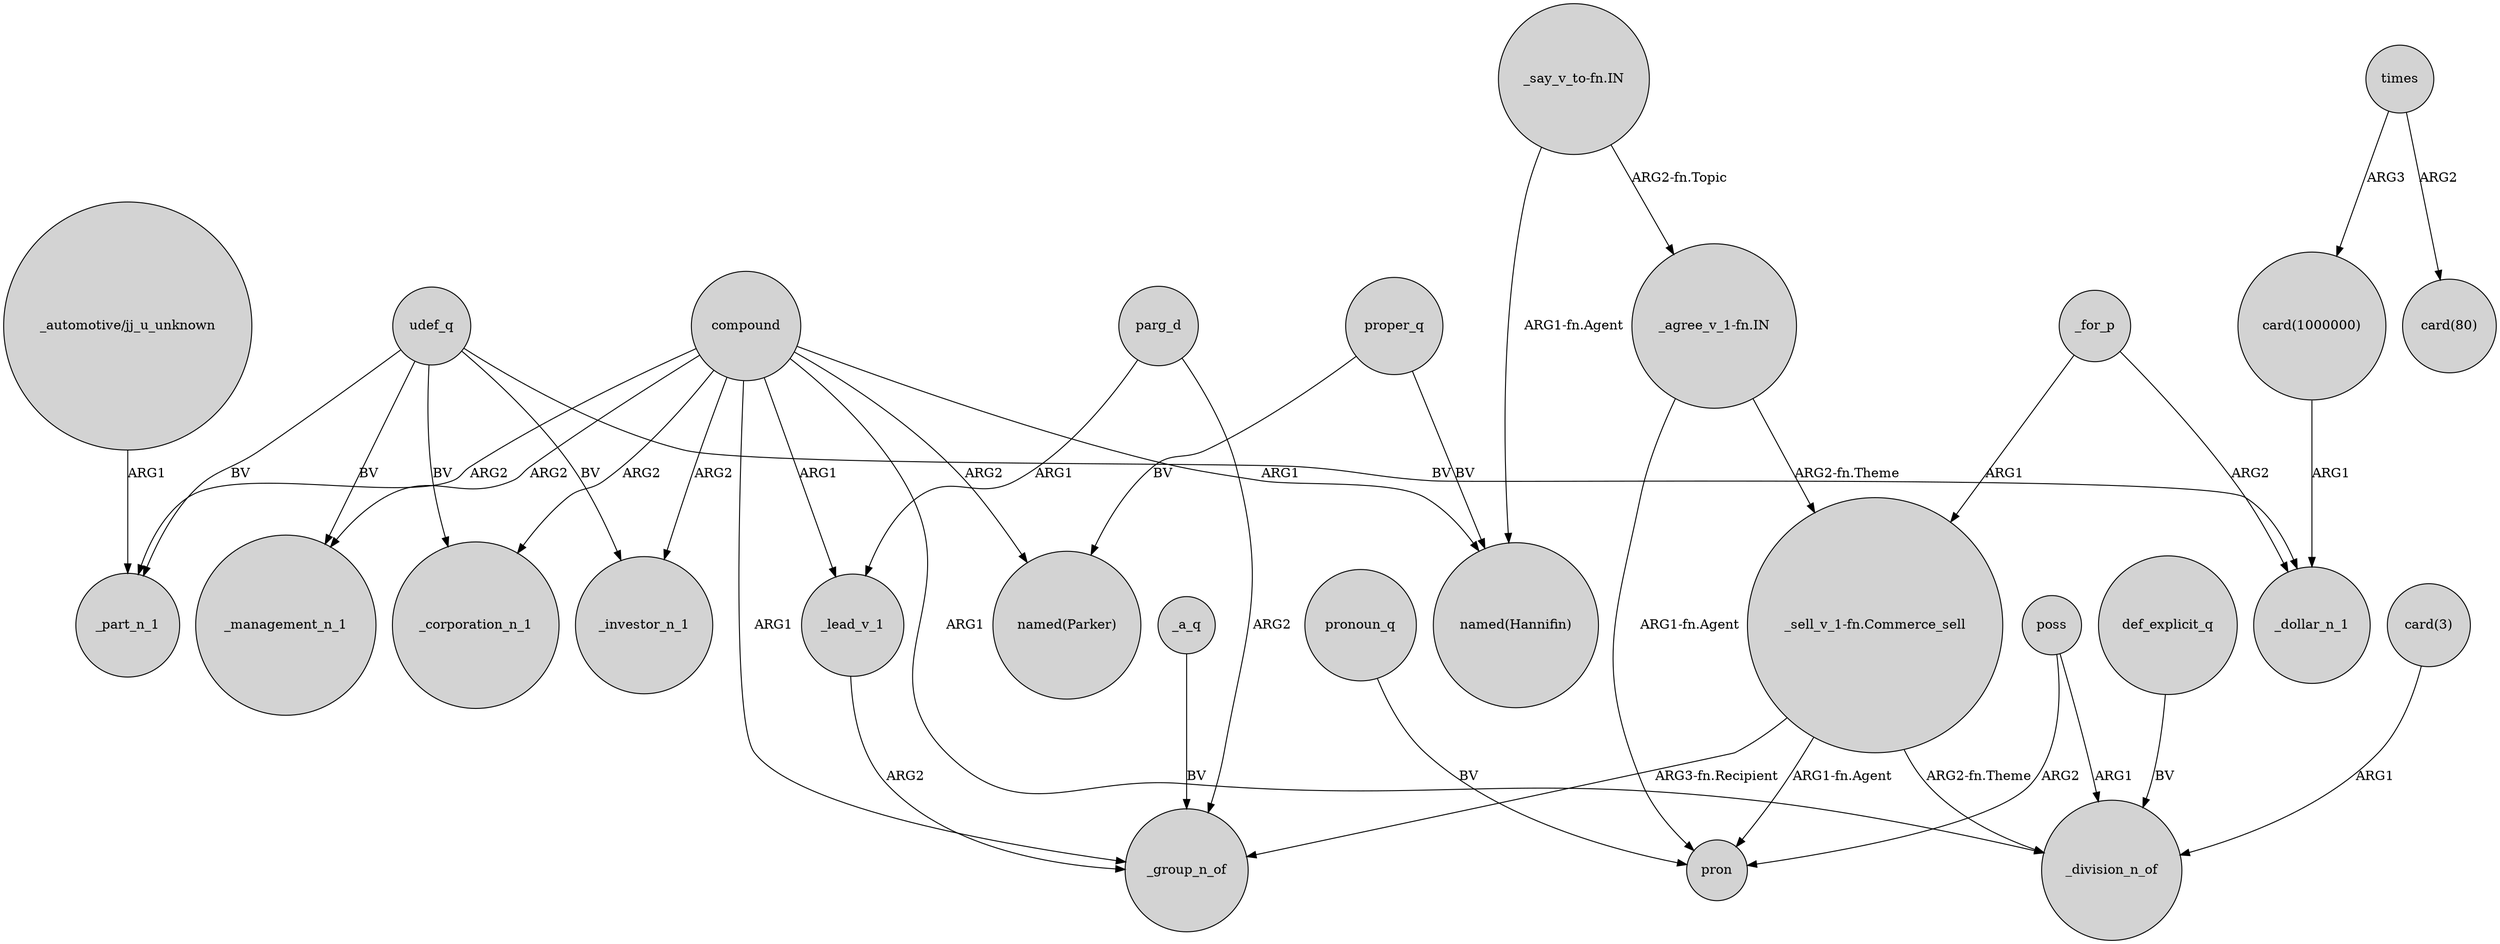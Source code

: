 digraph {
	node [shape=circle style=filled]
	"card(1000000)" -> _dollar_n_1 [label=ARG1]
	proper_q -> "named(Parker)" [label=BV]
	poss -> pron [label=ARG2]
	compound -> _lead_v_1 [label=ARG1]
	udef_q -> _investor_n_1 [label=BV]
	_for_p -> _dollar_n_1 [label=ARG2]
	proper_q -> "named(Hannifin)" [label=BV]
	"card(3)" -> _division_n_of [label=ARG1]
	compound -> "named(Hannifin)" [label=ARG1]
	compound -> _corporation_n_1 [label=ARG2]
	"_agree_v_1-fn.IN" -> pron [label="ARG1-fn.Agent"]
	compound -> _management_n_1 [label=ARG2]
	parg_d -> _group_n_of [label=ARG2]
	compound -> _investor_n_1 [label=ARG2]
	poss -> _division_n_of [label=ARG1]
	times -> "card(80)" [label=ARG2]
	"_say_v_to-fn.IN" -> "_agree_v_1-fn.IN" [label="ARG2-fn.Topic"]
	udef_q -> _management_n_1 [label=BV]
	"_say_v_to-fn.IN" -> "named(Hannifin)" [label="ARG1-fn.Agent"]
	def_explicit_q -> _division_n_of [label=BV]
	pronoun_q -> pron [label=BV]
	udef_q -> _corporation_n_1 [label=BV]
	compound -> _part_n_1 [label=ARG2]
	times -> "card(1000000)" [label=ARG3]
	_lead_v_1 -> _group_n_of [label=ARG2]
	parg_d -> _lead_v_1 [label=ARG1]
	"_agree_v_1-fn.IN" -> "_sell_v_1-fn.Commerce_sell" [label="ARG2-fn.Theme"]
	_for_p -> "_sell_v_1-fn.Commerce_sell" [label=ARG1]
	"_sell_v_1-fn.Commerce_sell" -> _group_n_of [label="ARG3-fn.Recipient"]
	compound -> "named(Parker)" [label=ARG2]
	udef_q -> _part_n_1 [label=BV]
	"_sell_v_1-fn.Commerce_sell" -> _division_n_of [label="ARG2-fn.Theme"]
	_a_q -> _group_n_of [label=BV]
	"_sell_v_1-fn.Commerce_sell" -> pron [label="ARG1-fn.Agent"]
	compound -> _division_n_of [label=ARG1]
	compound -> _group_n_of [label=ARG1]
	"_automotive/jj_u_unknown" -> _part_n_1 [label=ARG1]
	udef_q -> _dollar_n_1 [label=BV]
}
